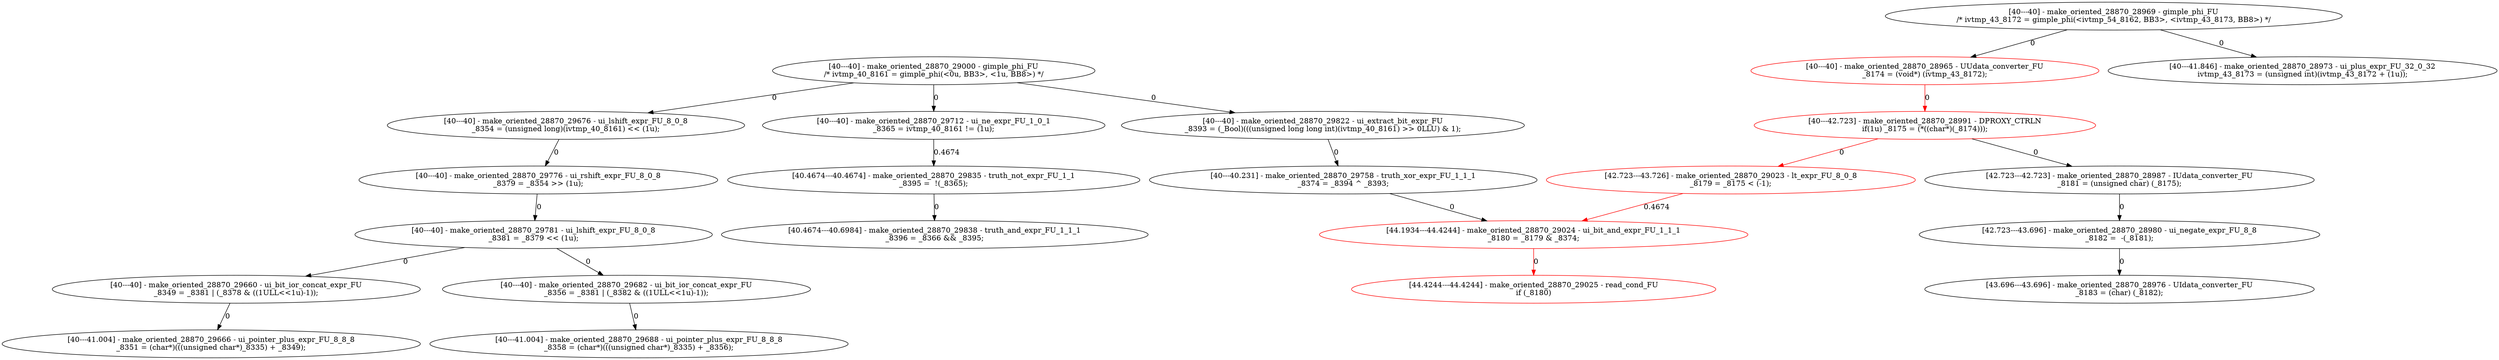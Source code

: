 digraph G {
29[label="[40---40] - make_oriented_28870_29000 - gimple_phi_FU\n/* ivtmp_40_8161 = gimple_phi(<0u, BB3>, <1u, BB8>) */\n"];
30[label="[40---40] - make_oriented_28870_28969 - gimple_phi_FU\n/* ivtmp_43_8172 = gimple_phi(<ivtmp_54_8162, BB3>, <ivtmp_43_8173, BB8>) */\n"];
36[color=red,label="[40---40] - make_oriented_28870_28965 - UUdata_converter_FU\n_8174 = (void*) (ivtmp_43_8172);\n"];
37[color=red,label="[40---42.723] - make_oriented_28870_28991 - DPROXY_CTRLN\nif(1u) _8175 = (*((char*)(_8174)));\n"];
38[label="[40---40] - make_oriented_28870_29822 - ui_extract_bit_expr_FU\n_8393 = (_Bool)(((unsigned long long int)(ivtmp_40_8161) >> 0LLU) & 1);\n"];
39[label="[40---40.231] - make_oriented_28870_29758 - truth_xor_expr_FU_1_1_1\n_8374 = _8394 ^ _8393;\n"];
40[color=red,label="[42.723---43.726] - make_oriented_28870_29023 - lt_expr_FU_8_0_8\n_8179 = _8175 < (-1);\n"];
41[color=red,label="[44.1934---44.4244] - make_oriented_28870_29024 - ui_bit_and_expr_FU_1_1_1\n_8180 = _8179 & _8374;\n"];
42[label="[40---40] - make_oriented_28870_29676 - ui_lshift_expr_FU_8_0_8\n_8354 = (unsigned long)(ivtmp_40_8161) << (1u);\n"];
43[label="[40---40] - make_oriented_28870_29776 - ui_rshift_expr_FU_8_0_8\n_8379 = _8354 >> (1u);\n"];
44[label="[40---40] - make_oriented_28870_29781 - ui_lshift_expr_FU_8_0_8\n_8381 = _8379 << (1u);\n"];
45[label="[40---40] - make_oriented_28870_29682 - ui_bit_ior_concat_expr_FU\n_8356 = _8381 | (_8382 & ((1ULL<<1u)-1));\n"];
46[label="[40---41.004] - make_oriented_28870_29688 - ui_pointer_plus_expr_FU_8_8_8\n_8358 = (char*)(((unsigned char*)_8335) + _8356);\n"];
47[label="[42.723---42.723] - make_oriented_28870_28987 - IUdata_converter_FU\n_8181 = (unsigned char) (_8175);\n"];
48[label="[42.723---43.696] - make_oriented_28870_28980 - ui_negate_expr_FU_8_8\n_8182 =  -(_8181);\n"];
49[label="[43.696---43.696] - make_oriented_28870_28976 - UIdata_converter_FU\n_8183 = (char) (_8182);\n"];
50[label="[40---40] - make_oriented_28870_29660 - ui_bit_ior_concat_expr_FU\n_8349 = _8381 | (_8378 & ((1ULL<<1u)-1));\n"];
51[label="[40---41.004] - make_oriented_28870_29666 - ui_pointer_plus_expr_FU_8_8_8\n_8351 = (char*)(((unsigned char*)_8335) + _8349);\n"];
52[label="[40---41.846] - make_oriented_28870_28973 - ui_plus_expr_FU_32_0_32\nivtmp_43_8173 = (unsigned int)(ivtmp_43_8172 + (1u));\n"];
53[label="[40---40] - make_oriented_28870_29712 - ui_ne_expr_FU_1_0_1\n_8365 = ivtmp_40_8161 != (1u);\n"];
54[label="[40.4674---40.4674] - make_oriented_28870_29835 - truth_not_expr_FU_1_1\n_8395 =  !(_8365);\n"];
55[label="[40.4674---40.6984] - make_oriented_28870_29838 - truth_and_expr_FU_1_1_1\n_8396 = _8366 && _8395;\n"];
56[color=red,label="[44.4244---44.4244] - make_oriented_28870_29025 - read_cond_FU\nif (_8180)\n"];
36->37 [color=red,label=0];
38->39 [label=0];
40->41 [color=red,label=0.4674];
42->43 [label=0];
43->44 [label=0];
44->45 [label=0];
45->46 [label=0];
47->48 [label=0];
48->49 [label=0];
50->51 [label=0];
53->54 [label=0.4674];
54->55 [label=0];
30->52 [label=0];
30->36 [label=0];
29->38 [label=0];
37->40 [color=red,label=0];
39->41 [label=0];
29->42 [label=0];
37->47 [label=0];
44->50 [label=0];
29->53 [label=0];
41->56 [color=red,label=0];
}
